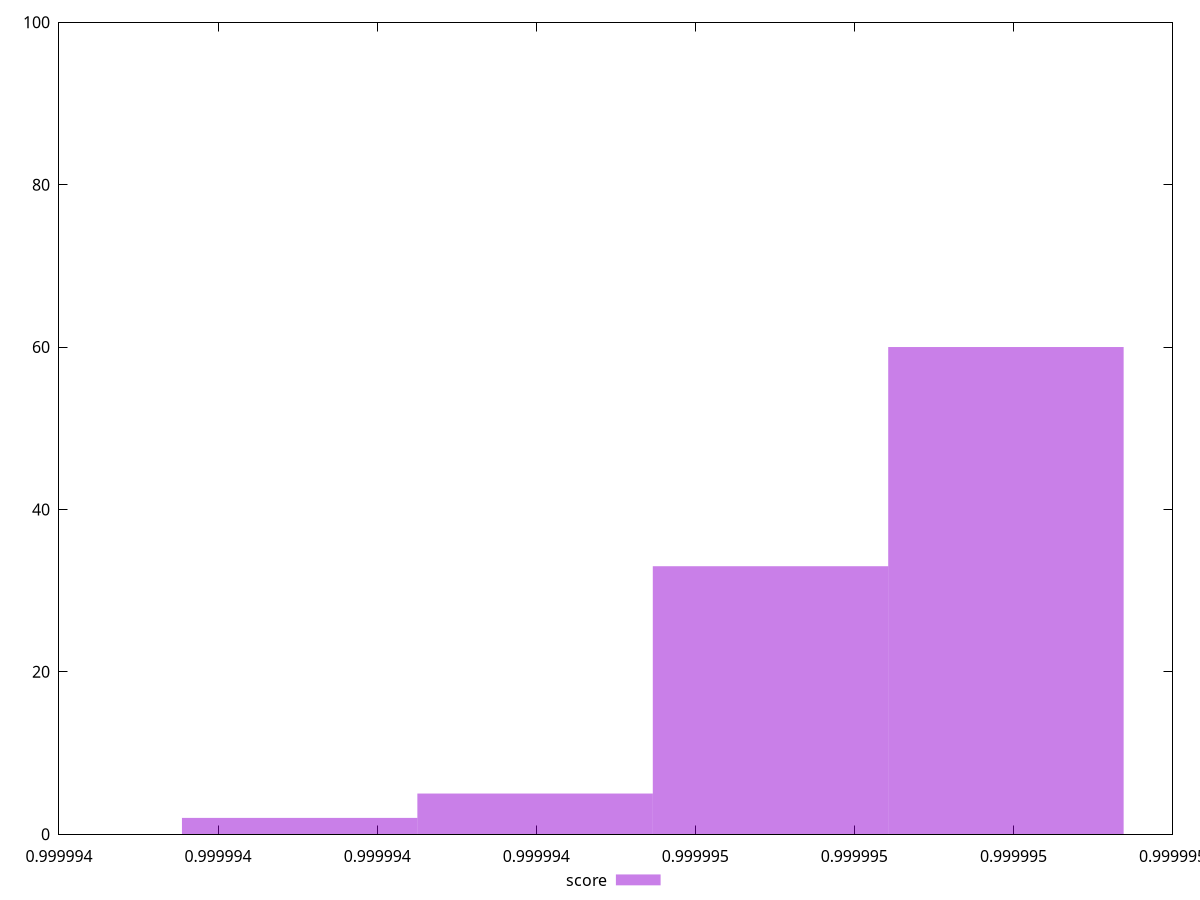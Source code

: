 reset
set terminal svg size 640, 490 enhanced background rgb 'white'
set output "report_00007_2020-12-11T15:55:29.892Z/first-contentful-paint/samples/empty/score/histogram.svg"

$score <<EOF
0.9999941025766987 2
0.9999949905702471 60
0.9999946945723976 33
0.9999943985745482 5
EOF

set key outside below
set boxwidth 2.959978494376448e-7
set yrange [0:100]
set style fill transparent solid 0.5 noborder

plot \
  $score title "score" with boxes, \


reset